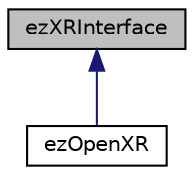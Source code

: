 digraph "ezXRInterface"
{
 // LATEX_PDF_SIZE
  edge [fontname="Helvetica",fontsize="10",labelfontname="Helvetica",labelfontsize="10"];
  node [fontname="Helvetica",fontsize="10",shape=record];
  Node1 [label="ezXRInterface",height=0.2,width=0.4,color="black", fillcolor="grey75", style="filled", fontcolor="black",tooltip="XR singleton interface. Needs to be initialized to be used for VR or AR purposes."];
  Node1 -> Node2 [dir="back",color="midnightblue",fontsize="10",style="solid",fontname="Helvetica"];
  Node2 [label="ezOpenXR",height=0.2,width=0.4,color="black", fillcolor="white", style="filled",URL="$dd/d72/classez_open_x_r.htm",tooltip=" "];
}
